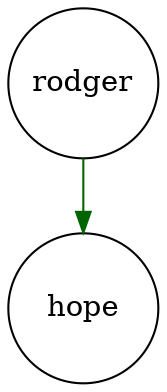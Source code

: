 digraph fullagr_rodger_hope { 
 K=0.6 
 "rodger" -> { "hope" } [color="darkgreen", arrowhead="normal", penwidth=1, href="#584"]; 
 "rodger" [shape="circle", fixedsize="true", height=1, width=1, style="filled", fillcolor="white", href="#rodger"]; 
 "hope" [shape="circle", fixedsize="true", height=1, width=1, style="filled", fillcolor="white", href="#hope"]; 

}